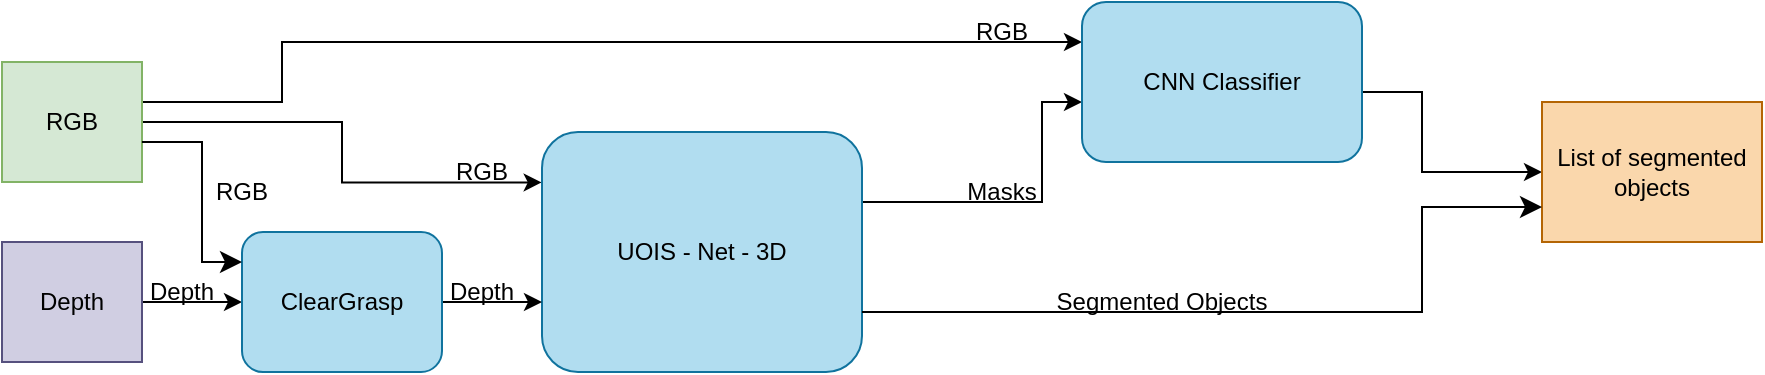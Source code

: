 <mxfile version="20.8.13" type="device"><diagram name="Page-1" id="Fsrqti0c62FYRIlN_xPA"><mxGraphModel dx="1205" dy="713" grid="1" gridSize="10" guides="1" tooltips="1" connect="1" arrows="1" fold="1" page="1" pageScale="1" pageWidth="827" pageHeight="1169" math="0" shadow="0"><root><mxCell id="0"/><mxCell id="1" parent="0"/><mxCell id="ALHKhIvA4_-dogMlfTKZ-19" style="edgeStyle=orthogonalEdgeStyle;rounded=0;orthogonalLoop=1;jettySize=auto;html=1;exitX=1;exitY=0.25;exitDx=0;exitDy=0;entryX=0;entryY=0.25;entryDx=0;entryDy=0;" edge="1" parent="1" source="ALHKhIvA4_-dogMlfTKZ-1" target="ALHKhIvA4_-dogMlfTKZ-42"><mxGeometry relative="1" as="geometry"><mxPoint x="570" y="380.03" as="targetPoint"/><Array as="points"><mxPoint x="110" y="410"/><mxPoint x="180" y="410"/><mxPoint x="180" y="380"/></Array></mxGeometry></mxCell><mxCell id="ALHKhIvA4_-dogMlfTKZ-41" style="edgeStyle=orthogonalEdgeStyle;rounded=0;orthogonalLoop=1;jettySize=auto;html=1;entryX=-0.001;entryY=0.21;entryDx=0;entryDy=0;entryPerimeter=0;" edge="1" parent="1" source="ALHKhIvA4_-dogMlfTKZ-1" target="ALHKhIvA4_-dogMlfTKZ-4"><mxGeometry relative="1" as="geometry"/></mxCell><mxCell id="ALHKhIvA4_-dogMlfTKZ-1" value="RGB" style="rounded=0;whiteSpace=wrap;html=1;fillColor=#d5e8d4;strokeColor=#82b366;" vertex="1" parent="1"><mxGeometry x="40" y="390" width="70" height="60" as="geometry"/></mxCell><mxCell id="ALHKhIvA4_-dogMlfTKZ-6" value="" style="edgeStyle=orthogonalEdgeStyle;rounded=0;orthogonalLoop=1;jettySize=auto;html=1;" edge="1" parent="1" source="ALHKhIvA4_-dogMlfTKZ-2" target="ALHKhIvA4_-dogMlfTKZ-5"><mxGeometry relative="1" as="geometry"/></mxCell><mxCell id="ALHKhIvA4_-dogMlfTKZ-2" value="Depth" style="rounded=0;whiteSpace=wrap;html=1;fillColor=#d0cee2;strokeColor=#56517e;" vertex="1" parent="1"><mxGeometry x="40" y="480" width="70" height="60" as="geometry"/></mxCell><mxCell id="ALHKhIvA4_-dogMlfTKZ-21" style="edgeStyle=orthogonalEdgeStyle;rounded=0;orthogonalLoop=1;jettySize=auto;html=1;entryX=0;entryY=0.625;entryDx=0;entryDy=0;entryPerimeter=0;" edge="1" parent="1" source="ALHKhIvA4_-dogMlfTKZ-4" target="ALHKhIvA4_-dogMlfTKZ-42"><mxGeometry relative="1" as="geometry"><mxPoint x="570" y="430.059" as="targetPoint"/><Array as="points"><mxPoint x="560" y="460"/><mxPoint x="560" y="410"/></Array></mxGeometry></mxCell><mxCell id="ALHKhIvA4_-dogMlfTKZ-4" value="UOIS - Net - 3D" style="rounded=1;whiteSpace=wrap;html=1;fillColor=#b1ddf0;strokeColor=#10739e;" vertex="1" parent="1"><mxGeometry x="310" y="425" width="160" height="120" as="geometry"/></mxCell><mxCell id="ALHKhIvA4_-dogMlfTKZ-7" value="" style="edgeStyle=orthogonalEdgeStyle;rounded=0;orthogonalLoop=1;jettySize=auto;html=1;" edge="1" parent="1" source="ALHKhIvA4_-dogMlfTKZ-5" target="ALHKhIvA4_-dogMlfTKZ-4"><mxGeometry relative="1" as="geometry"><Array as="points"><mxPoint x="310" y="510"/><mxPoint x="310" y="490"/></Array></mxGeometry></mxCell><mxCell id="ALHKhIvA4_-dogMlfTKZ-5" value="ClearGrasp" style="rounded=1;whiteSpace=wrap;html=1;fillColor=#b1ddf0;strokeColor=#10739e;" vertex="1" parent="1"><mxGeometry x="160" y="475" width="100" height="70" as="geometry"/></mxCell><mxCell id="ALHKhIvA4_-dogMlfTKZ-36" style="edgeStyle=orthogonalEdgeStyle;rounded=0;orthogonalLoop=1;jettySize=auto;html=1;" edge="1" parent="1" target="ALHKhIvA4_-dogMlfTKZ-35"><mxGeometry relative="1" as="geometry"><mxPoint x="720" y="405" as="sourcePoint"/><Array as="points"><mxPoint x="750" y="405"/><mxPoint x="750" y="445"/></Array></mxGeometry></mxCell><mxCell id="ALHKhIvA4_-dogMlfTKZ-22" value="RGB" style="text;html=1;strokeColor=none;fillColor=none;align=center;verticalAlign=middle;whiteSpace=wrap;rounded=0;" vertex="1" parent="1"><mxGeometry x="510" y="360" width="60" height="30" as="geometry"/></mxCell><mxCell id="ALHKhIvA4_-dogMlfTKZ-23" value="RGB" style="text;html=1;strokeColor=none;fillColor=none;align=center;verticalAlign=middle;whiteSpace=wrap;rounded=0;" vertex="1" parent="1"><mxGeometry x="250" y="430" width="60" height="30" as="geometry"/></mxCell><mxCell id="ALHKhIvA4_-dogMlfTKZ-25" value="Depth" style="text;html=1;strokeColor=none;fillColor=none;align=center;verticalAlign=middle;whiteSpace=wrap;rounded=0;" vertex="1" parent="1"><mxGeometry x="100" y="490" width="60" height="30" as="geometry"/></mxCell><mxCell id="ALHKhIvA4_-dogMlfTKZ-27" value="Depth" style="text;html=1;strokeColor=none;fillColor=none;align=center;verticalAlign=middle;whiteSpace=wrap;rounded=0;" vertex="1" parent="1"><mxGeometry x="250" y="490" width="60" height="30" as="geometry"/></mxCell><mxCell id="ALHKhIvA4_-dogMlfTKZ-29" value="Masks" style="text;html=1;strokeColor=none;fillColor=none;align=center;verticalAlign=middle;whiteSpace=wrap;rounded=0;" vertex="1" parent="1"><mxGeometry x="510" y="440" width="60" height="30" as="geometry"/></mxCell><mxCell id="ALHKhIvA4_-dogMlfTKZ-35" value="List of segmented objects" style="rounded=0;whiteSpace=wrap;html=1;fillColor=#fad7ac;strokeColor=#b46504;" vertex="1" parent="1"><mxGeometry x="810" y="410" width="110" height="70" as="geometry"/></mxCell><mxCell id="ALHKhIvA4_-dogMlfTKZ-39" value="" style="edgeStyle=elbowEdgeStyle;elbow=horizontal;endArrow=classic;html=1;curved=0;rounded=0;endSize=8;startSize=8;entryX=0;entryY=0.75;entryDx=0;entryDy=0;exitX=1;exitY=0.75;exitDx=0;exitDy=0;" edge="1" parent="1" source="ALHKhIvA4_-dogMlfTKZ-4" target="ALHKhIvA4_-dogMlfTKZ-35"><mxGeometry width="50" height="50" relative="1" as="geometry"><mxPoint x="510" y="490" as="sourcePoint"/><mxPoint x="830" y="590" as="targetPoint"/><Array as="points"><mxPoint x="750" y="510"/><mxPoint x="720" y="530"/><mxPoint x="780" y="500"/><mxPoint x="780" y="510"/><mxPoint x="750" y="550"/><mxPoint x="570" y="530"/><mxPoint x="740" y="550"/><mxPoint x="780" y="490"/><mxPoint x="770" y="510"/><mxPoint x="730" y="540"/><mxPoint x="500" y="570"/></Array></mxGeometry></mxCell><mxCell id="ALHKhIvA4_-dogMlfTKZ-40" value="Segmented Objects" style="text;html=1;strokeColor=none;fillColor=none;align=center;verticalAlign=middle;whiteSpace=wrap;rounded=0;" vertex="1" parent="1"><mxGeometry x="560" y="495" width="120" height="30" as="geometry"/></mxCell><mxCell id="ALHKhIvA4_-dogMlfTKZ-42" value="CNN Classifier" style="rounded=1;whiteSpace=wrap;html=1;fillColor=#b1ddf0;strokeColor=#10739e;" vertex="1" parent="1"><mxGeometry x="580" y="360" width="140" height="80" as="geometry"/></mxCell><mxCell id="ALHKhIvA4_-dogMlfTKZ-44" value="" style="edgeStyle=segmentEdgeStyle;endArrow=classic;html=1;curved=0;rounded=0;endSize=8;startSize=8;" edge="1" parent="1"><mxGeometry width="50" height="50" relative="1" as="geometry"><mxPoint x="109.96" y="430" as="sourcePoint"/><mxPoint x="160" y="490" as="targetPoint"/><Array as="points"><mxPoint x="140" y="430"/><mxPoint x="140" y="490"/><mxPoint x="160" y="490"/></Array></mxGeometry></mxCell><mxCell id="ALHKhIvA4_-dogMlfTKZ-45" value="RGB" style="text;html=1;strokeColor=none;fillColor=none;align=center;verticalAlign=middle;whiteSpace=wrap;rounded=0;" vertex="1" parent="1"><mxGeometry x="130" y="440" width="60" height="30" as="geometry"/></mxCell></root></mxGraphModel></diagram></mxfile>